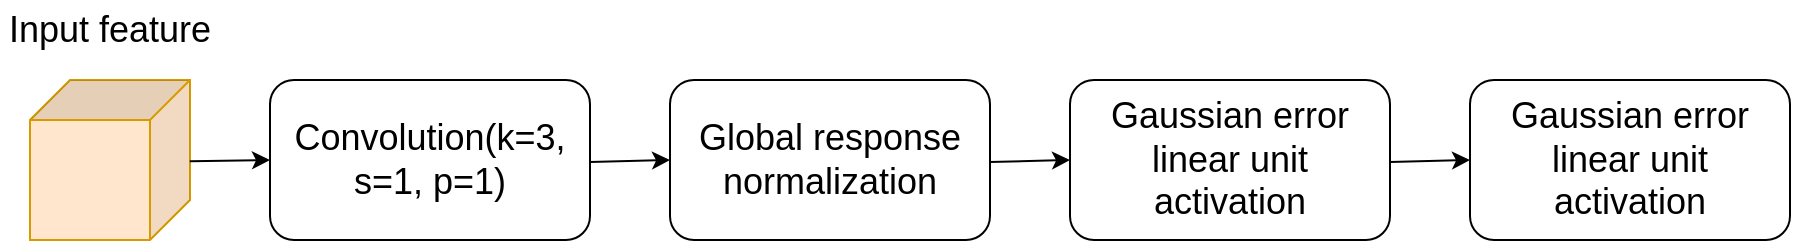 <mxfile version="26.0.16">
  <diagram name="Page-1" id="xeBWGhEw35yfDg1w5zhY">
    <mxGraphModel dx="556" dy="238" grid="1" gridSize="10" guides="1" tooltips="1" connect="1" arrows="1" fold="1" page="1" pageScale="1" pageWidth="10000" pageHeight="10000" math="0" shadow="0">
      <root>
        <mxCell id="0" />
        <mxCell id="1" parent="0" />
        <mxCell id="UeawzL2k-eEh-Hr7DBqL-1" value="" style="shape=cube;whiteSpace=wrap;html=1;boundedLbl=1;backgroundOutline=1;darkOpacity=0.05;darkOpacity2=0.1;size=20;direction=south;fillColor=#ffe6cc;strokeColor=#d79b00;" vertex="1" parent="1">
          <mxGeometry x="320" y="240" width="80" height="80" as="geometry" />
        </mxCell>
        <mxCell id="UeawzL2k-eEh-Hr7DBqL-2" value="&lt;font style=&quot;font-size: 18px;&quot;&gt;Input feature&lt;/font&gt;" style="text;html=1;align=center;verticalAlign=middle;whiteSpace=wrap;rounded=0;" vertex="1" parent="1">
          <mxGeometry x="305" y="200" width="110" height="30" as="geometry" />
        </mxCell>
        <mxCell id="UeawzL2k-eEh-Hr7DBqL-3" value="" style="endArrow=classic;html=1;rounded=0;exitX=0.508;exitY=0.001;exitDx=0;exitDy=0;exitPerimeter=0;" edge="1" parent="1" source="UeawzL2k-eEh-Hr7DBqL-1">
          <mxGeometry width="50" height="50" relative="1" as="geometry">
            <mxPoint x="410" y="280" as="sourcePoint" />
            <mxPoint x="440" y="280" as="targetPoint" />
          </mxGeometry>
        </mxCell>
        <mxCell id="UeawzL2k-eEh-Hr7DBqL-4" value="&lt;font style=&quot;font-size: 18px;&quot;&gt;Convolution(k=3, s=1, p=1)&lt;/font&gt;" style="rounded=1;whiteSpace=wrap;html=1;" vertex="1" parent="1">
          <mxGeometry x="440" y="240" width="160" height="80" as="geometry" />
        </mxCell>
        <mxCell id="UeawzL2k-eEh-Hr7DBqL-6" value="" style="endArrow=classic;html=1;rounded=0;exitX=0.508;exitY=0.001;exitDx=0;exitDy=0;exitPerimeter=0;" edge="1" parent="1">
          <mxGeometry width="50" height="50" relative="1" as="geometry">
            <mxPoint x="600" y="281" as="sourcePoint" />
            <mxPoint x="640" y="280" as="targetPoint" />
          </mxGeometry>
        </mxCell>
        <mxCell id="UeawzL2k-eEh-Hr7DBqL-7" value="&lt;font style=&quot;font-size: 18px;&quot;&gt;Global response normalization&lt;/font&gt;" style="rounded=1;whiteSpace=wrap;html=1;" vertex="1" parent="1">
          <mxGeometry x="640" y="240" width="160" height="80" as="geometry" />
        </mxCell>
        <mxCell id="UeawzL2k-eEh-Hr7DBqL-8" value="" style="endArrow=classic;html=1;rounded=0;exitX=0.508;exitY=0.001;exitDx=0;exitDy=0;exitPerimeter=0;" edge="1" parent="1">
          <mxGeometry width="50" height="50" relative="1" as="geometry">
            <mxPoint x="800" y="281" as="sourcePoint" />
            <mxPoint x="840" y="280" as="targetPoint" />
          </mxGeometry>
        </mxCell>
        <mxCell id="UeawzL2k-eEh-Hr7DBqL-9" value="&lt;font style=&quot;font-size: 18px;&quot;&gt;Gaussian error linear unit activation&lt;/font&gt;" style="rounded=1;whiteSpace=wrap;html=1;" vertex="1" parent="1">
          <mxGeometry x="840" y="240" width="160" height="80" as="geometry" />
        </mxCell>
        <mxCell id="UeawzL2k-eEh-Hr7DBqL-10" value="" style="endArrow=classic;html=1;rounded=0;exitX=0.508;exitY=0.001;exitDx=0;exitDy=0;exitPerimeter=0;" edge="1" parent="1">
          <mxGeometry width="50" height="50" relative="1" as="geometry">
            <mxPoint x="1000" y="281" as="sourcePoint" />
            <mxPoint x="1040" y="280" as="targetPoint" />
          </mxGeometry>
        </mxCell>
        <mxCell id="UeawzL2k-eEh-Hr7DBqL-11" value="&lt;font style=&quot;font-size: 18px;&quot;&gt;Gaussian error linear unit activation&lt;/font&gt;" style="rounded=1;whiteSpace=wrap;html=1;" vertex="1" parent="1">
          <mxGeometry x="1040" y="240" width="160" height="80" as="geometry" />
        </mxCell>
      </root>
    </mxGraphModel>
  </diagram>
</mxfile>

